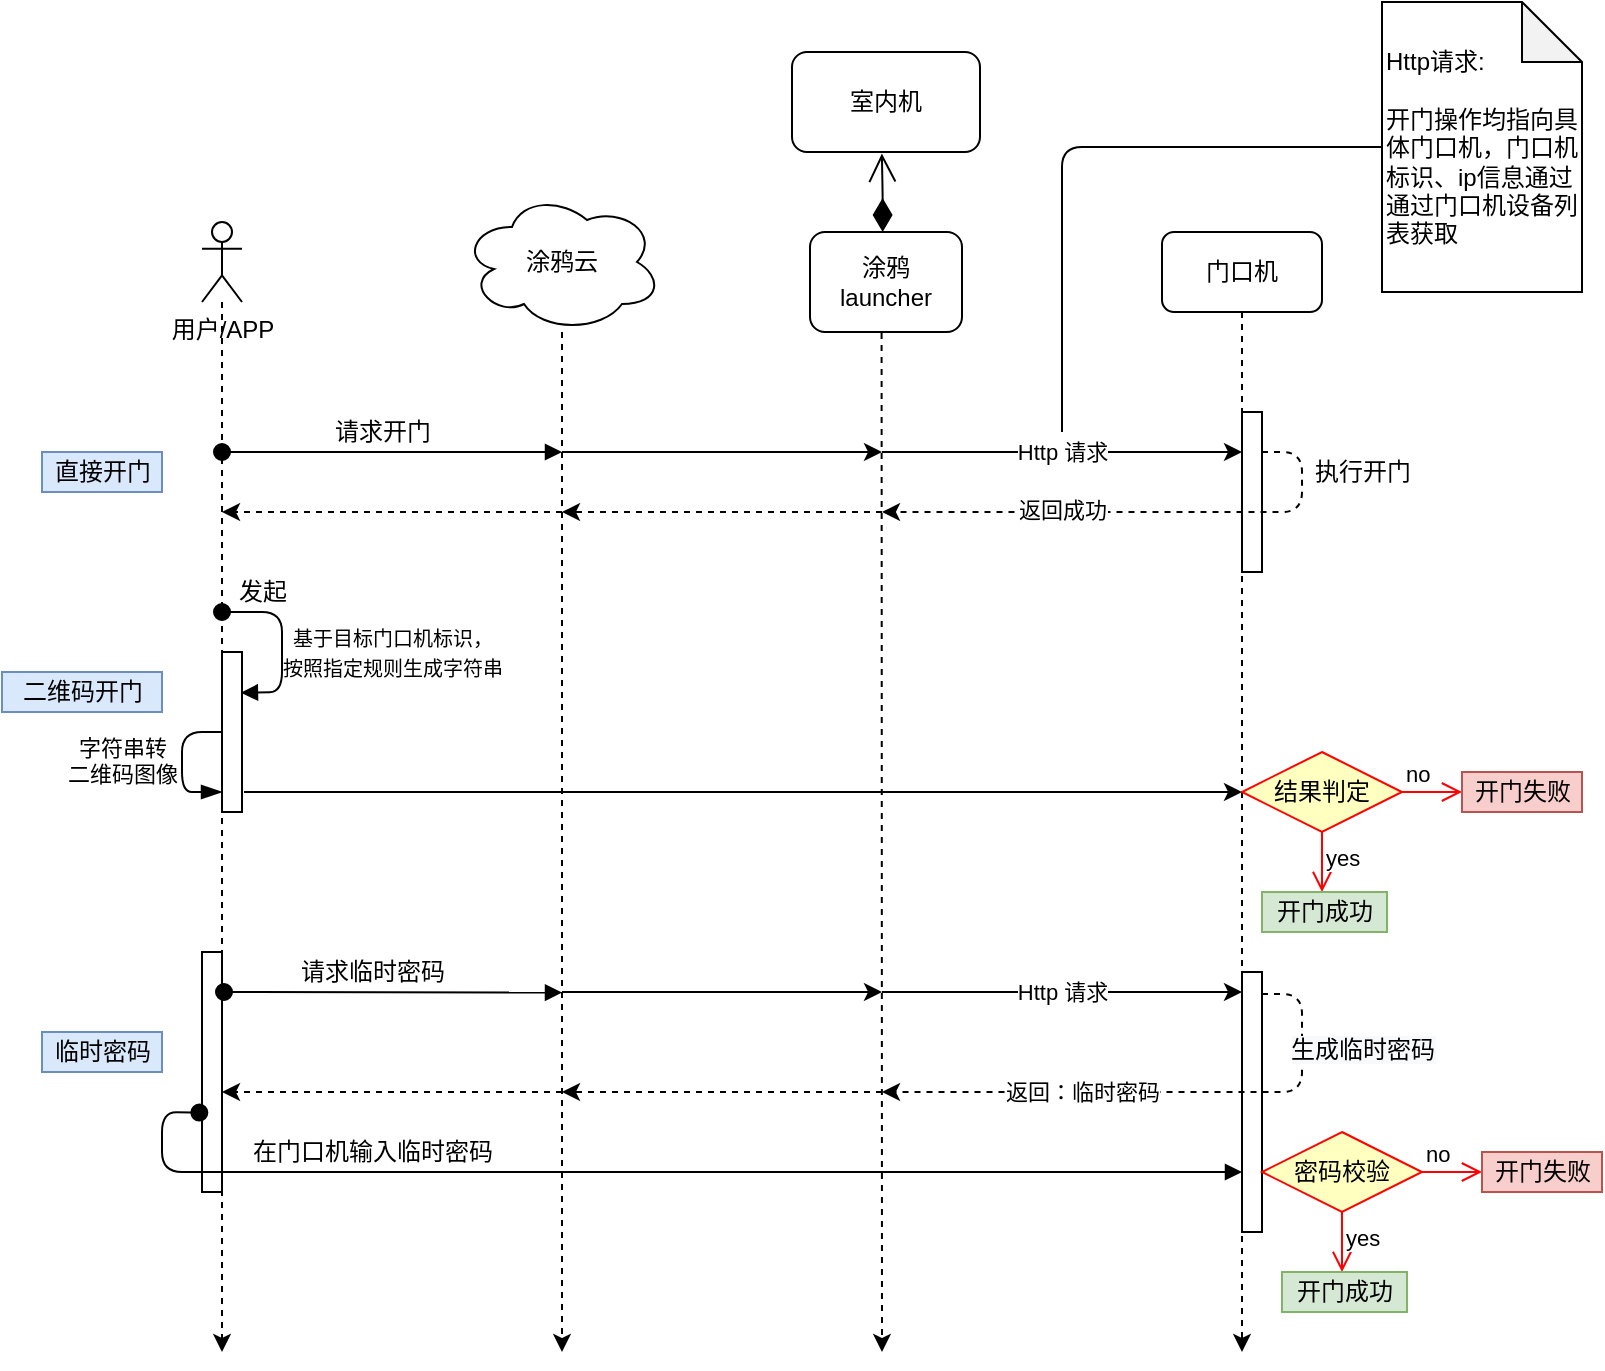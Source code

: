 <mxfile version="14.1.8" type="device"><diagram id="SrFI4qPvuHLJnYT0jLbr" name="第 1 页"><mxGraphModel dx="1086" dy="806" grid="1" gridSize="10" guides="1" tooltips="1" connect="1" arrows="1" fold="1" page="1" pageScale="1" pageWidth="827" pageHeight="1169" math="0" shadow="0"><root><mxCell id="0"/><mxCell id="1" parent="0"/><mxCell id="7b56YHwSysrBVACCYWFc-10" style="edgeStyle=orthogonalEdgeStyle;rounded=0;orthogonalLoop=1;jettySize=auto;html=1;dashed=1;" parent="1" source="7b56YHwSysrBVACCYWFc-1" edge="1"><mxGeometry relative="1" as="geometry"><mxPoint x="120" y="690" as="targetPoint"/><Array as="points"><mxPoint x="120" y="660"/></Array></mxGeometry></mxCell><mxCell id="7b56YHwSysrBVACCYWFc-1" value="用户/APP" style="shape=umlActor;verticalLabelPosition=bottom;verticalAlign=top;html=1;outlineConnect=0;" parent="1" vertex="1"><mxGeometry x="110" y="125" width="20" height="40" as="geometry"/></mxCell><mxCell id="7b56YHwSysrBVACCYWFc-2" value="室内机" style="rounded=1;whiteSpace=wrap;html=1;" parent="1" vertex="1"><mxGeometry x="405" y="40" width="94" height="50" as="geometry"/></mxCell><mxCell id="7b56YHwSysrBVACCYWFc-14" style="edgeStyle=orthogonalEdgeStyle;rounded=0;orthogonalLoop=1;jettySize=auto;html=1;dashed=1;exitX=0.5;exitY=1;exitDx=0;exitDy=0;" parent="1" source="7b56YHwSysrBVACCYWFc-3" edge="1"><mxGeometry relative="1" as="geometry"><mxPoint x="630" y="690" as="targetPoint"/><Array as="points"><mxPoint x="630" y="680"/></Array></mxGeometry></mxCell><mxCell id="7b56YHwSysrBVACCYWFc-3" value="门口机" style="rounded=1;whiteSpace=wrap;html=1;" parent="1" vertex="1"><mxGeometry x="590" y="130" width="80" height="40" as="geometry"/></mxCell><mxCell id="7b56YHwSysrBVACCYWFc-11" style="edgeStyle=orthogonalEdgeStyle;rounded=0;orthogonalLoop=1;jettySize=auto;html=1;dashed=1;" parent="1" source="7b56YHwSysrBVACCYWFc-6" edge="1"><mxGeometry relative="1" as="geometry"><mxPoint x="290" y="690" as="targetPoint"/><Array as="points"><mxPoint x="290" y="660"/></Array></mxGeometry></mxCell><mxCell id="7b56YHwSysrBVACCYWFc-6" value="涂鸦云" style="ellipse;shape=cloud;whiteSpace=wrap;html=1;" parent="1" vertex="1"><mxGeometry x="240" y="110" width="100" height="70" as="geometry"/></mxCell><mxCell id="7b56YHwSysrBVACCYWFc-12" style="edgeStyle=orthogonalEdgeStyle;rounded=0;orthogonalLoop=1;jettySize=auto;html=1;dashed=1;exitX=0.471;exitY=1.009;exitDx=0;exitDy=0;exitPerimeter=0;" parent="1" source="7b56YHwSysrBVACCYWFc-7" edge="1"><mxGeometry relative="1" as="geometry"><mxPoint x="450" y="690" as="targetPoint"/><mxPoint x="450" y="180" as="sourcePoint"/><Array as="points"><mxPoint x="450" y="190"/><mxPoint x="450" y="190"/></Array></mxGeometry></mxCell><mxCell id="7b56YHwSysrBVACCYWFc-7" value="涂鸦&lt;br&gt;launcher" style="rounded=1;whiteSpace=wrap;html=1;" parent="1" vertex="1"><mxGeometry x="414" y="130" width="76" height="50" as="geometry"/></mxCell><mxCell id="7b56YHwSysrBVACCYWFc-16" value="直接开门" style="text;html=1;align=center;verticalAlign=middle;resizable=0;points=[];autosize=1;fillColor=#dae8fc;strokeColor=#6c8ebf;" parent="1" vertex="1"><mxGeometry x="30" y="240" width="60" height="20" as="geometry"/></mxCell><mxCell id="7b56YHwSysrBVACCYWFc-17" value="" style="html=1;verticalAlign=bottom;startArrow=oval;startFill=1;endArrow=block;startSize=8;" parent="1" edge="1"><mxGeometry width="60" relative="1" as="geometry"><mxPoint x="120" y="240" as="sourcePoint"/><mxPoint x="290" y="240" as="targetPoint"/></mxGeometry></mxCell><mxCell id="7b56YHwSysrBVACCYWFc-18" value="" style="endArrow=classic;html=1;" parent="1" edge="1"><mxGeometry width="50" height="50" relative="1" as="geometry"><mxPoint x="290" y="240" as="sourcePoint"/><mxPoint x="450" y="240" as="targetPoint"/></mxGeometry></mxCell><mxCell id="7b56YHwSysrBVACCYWFc-19" value="" style="endArrow=classic;html=1;" parent="1" edge="1"><mxGeometry width="50" height="50" relative="1" as="geometry"><mxPoint x="450" y="510" as="sourcePoint"/><mxPoint x="630" y="510" as="targetPoint"/></mxGeometry></mxCell><mxCell id="7b56YHwSysrBVACCYWFc-23" value="Http 请求" style="edgeLabel;html=1;align=center;verticalAlign=middle;resizable=0;points=[];" parent="7b56YHwSysrBVACCYWFc-19" vertex="1" connectable="0"><mxGeometry x="-0.221" y="1" relative="1" as="geometry"><mxPoint x="19.71" y="1" as="offset"/></mxGeometry></mxCell><mxCell id="7b56YHwSysrBVACCYWFc-21" value="" style="html=1;points=[];perimeter=orthogonalPerimeter;" parent="1" vertex="1"><mxGeometry x="630" y="220" width="10" height="80" as="geometry"/></mxCell><mxCell id="7b56YHwSysrBVACCYWFc-24" value="" style="endArrow=classic;html=1;dashed=1;" parent="1" edge="1"><mxGeometry width="50" height="50" relative="1" as="geometry"><mxPoint x="450" y="270" as="sourcePoint"/><mxPoint x="290" y="270" as="targetPoint"/></mxGeometry></mxCell><mxCell id="7b56YHwSysrBVACCYWFc-25" value="" style="endArrow=classic;html=1;dashed=1;" parent="1" edge="1"><mxGeometry width="50" height="50" relative="1" as="geometry"><mxPoint x="290" y="270" as="sourcePoint"/><mxPoint x="120" y="270" as="targetPoint"/></mxGeometry></mxCell><mxCell id="7b56YHwSysrBVACCYWFc-27" value="请求开门" style="text;html=1;align=center;verticalAlign=middle;resizable=0;points=[];autosize=1;" parent="1" vertex="1"><mxGeometry x="170" y="220" width="60" height="20" as="geometry"/></mxCell><mxCell id="7b56YHwSysrBVACCYWFc-29" value="" style="endArrow=open;html=1;endSize=12;startArrow=diamondThin;startSize=14;startFill=1;edgeStyle=orthogonalEdgeStyle;align=left;verticalAlign=bottom;entryX=0.478;entryY=1.016;entryDx=0;entryDy=0;exitX=0.478;exitY=0;exitDx=0;exitDy=0;entryPerimeter=0;exitPerimeter=0;" parent="1" source="7b56YHwSysrBVACCYWFc-7" target="7b56YHwSysrBVACCYWFc-2" edge="1"><mxGeometry x="-1" y="-88" relative="1" as="geometry"><mxPoint x="334" y="110" as="sourcePoint"/><mxPoint x="494" y="110" as="targetPoint"/><mxPoint as="offset"/></mxGeometry></mxCell><mxCell id="7b56YHwSysrBVACCYWFc-30" value="二维码开门" style="text;html=1;align=center;verticalAlign=middle;resizable=0;points=[];autosize=1;fillColor=#dae8fc;strokeColor=#6c8ebf;" parent="1" vertex="1"><mxGeometry x="10" y="350" width="80" height="20" as="geometry"/></mxCell><mxCell id="7b56YHwSysrBVACCYWFc-31" value="" style="html=1;points=[];perimeter=orthogonalPerimeter;" parent="1" vertex="1"><mxGeometry x="120" y="340" width="10" height="80" as="geometry"/></mxCell><mxCell id="7b56YHwSysrBVACCYWFc-33" value="字符串转&lt;br&gt;二维码图像" style="html=1;verticalAlign=bottom;endArrow=blockThin;endSize=8;exitX=0;exitY=0.5;exitDx=0;exitDy=0;exitPerimeter=0;entryX=0;entryY=0.875;entryDx=0;entryDy=0;entryPerimeter=0;endFill=1;" parent="1" source="7b56YHwSysrBVACCYWFc-31" target="7b56YHwSysrBVACCYWFc-31" edge="1"><mxGeometry x="0.429" y="-30" relative="1" as="geometry"><mxPoint x="80" y="410" as="targetPoint"/><Array as="points"><mxPoint x="100" y="380"/><mxPoint x="100" y="410"/></Array><mxPoint x="-30" y="-30" as="offset"/></mxGeometry></mxCell><mxCell id="7b56YHwSysrBVACCYWFc-35" value="&lt;font style=&quot;font-size: 10px&quot;&gt;基于目标门口机标识，&lt;br&gt;按照指定规则生成字符串&lt;/font&gt;" style="text;html=1;align=center;verticalAlign=middle;resizable=0;points=[];autosize=1;" parent="1" vertex="1"><mxGeometry x="140" y="320" width="130" height="40" as="geometry"/></mxCell><mxCell id="7b56YHwSysrBVACCYWFc-42" value="" style="html=1;verticalAlign=bottom;startArrow=oval;startFill=1;endArrow=block;startSize=8;entryX=0.947;entryY=0.255;entryDx=0;entryDy=0;entryPerimeter=0;" parent="1" target="7b56YHwSysrBVACCYWFc-31" edge="1"><mxGeometry width="60" relative="1" as="geometry"><mxPoint x="120" y="320" as="sourcePoint"/><mxPoint x="150" y="360" as="targetPoint"/><Array as="points"><mxPoint x="150" y="320"/><mxPoint x="150" y="360"/></Array></mxGeometry></mxCell><mxCell id="7b56YHwSysrBVACCYWFc-43" value="发起" style="text;html=1;align=center;verticalAlign=middle;resizable=0;points=[];autosize=1;" parent="1" vertex="1"><mxGeometry x="120" y="300" width="40" height="20" as="geometry"/></mxCell><mxCell id="7b56YHwSysrBVACCYWFc-44" value="" style="endArrow=classic;html=1;entryX=0;entryY=0.5;entryDx=0;entryDy=0;" parent="1" target="7b56YHwSysrBVACCYWFc-45" edge="1"><mxGeometry width="50" height="50" relative="1" as="geometry"><mxPoint x="131" y="410" as="sourcePoint"/><mxPoint x="630" y="412" as="targetPoint"/></mxGeometry></mxCell><mxCell id="7b56YHwSysrBVACCYWFc-45" value="结果判定" style="rhombus;whiteSpace=wrap;html=1;fillColor=#ffffc0;strokeColor=#ff0000;" parent="1" vertex="1"><mxGeometry x="630" y="390" width="80" height="40" as="geometry"/></mxCell><mxCell id="7b56YHwSysrBVACCYWFc-46" value="no" style="edgeStyle=orthogonalEdgeStyle;html=1;align=left;verticalAlign=bottom;endArrow=open;endSize=8;strokeColor=#ff0000;" parent="1" source="7b56YHwSysrBVACCYWFc-45" edge="1"><mxGeometry x="-1" relative="1" as="geometry"><mxPoint x="740" y="410" as="targetPoint"/></mxGeometry></mxCell><mxCell id="7b56YHwSysrBVACCYWFc-47" value="yes" style="edgeStyle=orthogonalEdgeStyle;html=1;align=left;verticalAlign=top;endArrow=open;endSize=8;strokeColor=#ff0000;" parent="1" source="7b56YHwSysrBVACCYWFc-45" edge="1"><mxGeometry x="-1" relative="1" as="geometry"><mxPoint x="670" y="460" as="targetPoint"/></mxGeometry></mxCell><mxCell id="7b56YHwSysrBVACCYWFc-48" value="开门成功" style="html=1;fillColor=#d5e8d4;strokeColor=#82b366;" parent="1" vertex="1"><mxGeometry x="640" y="460" width="62.5" height="20" as="geometry"/></mxCell><mxCell id="7b56YHwSysrBVACCYWFc-49" value="开门失败" style="html=1;fillColor=#f8cecc;strokeColor=#b85450;" parent="1" vertex="1"><mxGeometry x="740" y="400" width="60" height="20" as="geometry"/></mxCell><mxCell id="7b56YHwSysrBVACCYWFc-50" value="临时密码" style="text;html=1;align=center;verticalAlign=middle;resizable=0;points=[];autosize=1;fillColor=#dae8fc;strokeColor=#6c8ebf;" parent="1" vertex="1"><mxGeometry x="30" y="530" width="60" height="20" as="geometry"/></mxCell><mxCell id="7b56YHwSysrBVACCYWFc-52" value="" style="endArrow=classic;html=1;" parent="1" edge="1"><mxGeometry width="50" height="50" relative="1" as="geometry"><mxPoint x="290" y="510.0" as="sourcePoint"/><mxPoint x="450" y="510.0" as="targetPoint"/></mxGeometry></mxCell><mxCell id="7b56YHwSysrBVACCYWFc-53" value="" style="endArrow=classic;html=1;" parent="1" edge="1"><mxGeometry width="50" height="50" relative="1" as="geometry"><mxPoint x="450" y="240" as="sourcePoint"/><mxPoint x="630" y="240" as="targetPoint"/></mxGeometry></mxCell><mxCell id="7b56YHwSysrBVACCYWFc-54" value="Http 请求" style="edgeLabel;html=1;align=center;verticalAlign=middle;resizable=0;points=[];" parent="7b56YHwSysrBVACCYWFc-53" vertex="1" connectable="0"><mxGeometry x="-0.221" y="1" relative="1" as="geometry"><mxPoint x="19.71" y="1" as="offset"/></mxGeometry></mxCell><mxCell id="7b56YHwSysrBVACCYWFc-55" value="" style="html=1;points=[];perimeter=orthogonalPerimeter;" parent="1" vertex="1"><mxGeometry x="630" y="500" width="10" height="130" as="geometry"/></mxCell><mxCell id="7b56YHwSysrBVACCYWFc-57" value="" style="endArrow=classic;html=1;dashed=1;" parent="1" edge="1"><mxGeometry width="50" height="50" relative="1" as="geometry"><mxPoint x="640" y="511" as="sourcePoint"/><mxPoint x="450" y="560" as="targetPoint"/><Array as="points"><mxPoint x="660" y="511"/><mxPoint x="660" y="560"/></Array></mxGeometry></mxCell><mxCell id="7b56YHwSysrBVACCYWFc-58" value="&lt;span style=&quot;font-size: 12px ; background-color: rgb(248 , 249 , 250)&quot;&gt;生成临时密码&lt;/span&gt;" style="edgeLabel;html=1;align=center;verticalAlign=middle;resizable=0;points=[];" parent="7b56YHwSysrBVACCYWFc-57" vertex="1" connectable="0"><mxGeometry x="-0.712" y="-1" relative="1" as="geometry"><mxPoint x="31" y="7.4" as="offset"/></mxGeometry></mxCell><mxCell id="7b56YHwSysrBVACCYWFc-59" value="返回：临时密码" style="edgeLabel;html=1;align=center;verticalAlign=middle;resizable=0;points=[];" parent="7b56YHwSysrBVACCYWFc-57" vertex="1" connectable="0"><mxGeometry x="0.439" relative="1" as="geometry"><mxPoint x="21.67" as="offset"/></mxGeometry></mxCell><mxCell id="7b56YHwSysrBVACCYWFc-60" value="" style="endArrow=classic;html=1;dashed=1;" parent="1" edge="1"><mxGeometry width="50" height="50" relative="1" as="geometry"><mxPoint x="450" y="560" as="sourcePoint"/><mxPoint x="290" y="560" as="targetPoint"/></mxGeometry></mxCell><mxCell id="7b56YHwSysrBVACCYWFc-61" value="" style="endArrow=classic;html=1;dashed=1;" parent="1" target="7b56YHwSysrBVACCYWFc-63" edge="1"><mxGeometry width="50" height="50" relative="1" as="geometry"><mxPoint x="290" y="560" as="sourcePoint"/><mxPoint x="190" y="560" as="targetPoint"/></mxGeometry></mxCell><mxCell id="7b56YHwSysrBVACCYWFc-62" value="请求临时密码" style="text;html=1;align=center;verticalAlign=middle;resizable=0;points=[];autosize=1;" parent="1" vertex="1"><mxGeometry x="150" y="490" width="90" height="20" as="geometry"/></mxCell><mxCell id="7b56YHwSysrBVACCYWFc-63" value="" style="html=1;points=[];perimeter=orthogonalPerimeter;gradientColor=none;" parent="1" vertex="1"><mxGeometry x="110" y="490" width="10" height="120" as="geometry"/></mxCell><mxCell id="7b56YHwSysrBVACCYWFc-51" value="" style="html=1;verticalAlign=bottom;startArrow=oval;startFill=1;endArrow=block;startSize=8;" parent="1" edge="1"><mxGeometry width="60" relative="1" as="geometry"><mxPoint x="121" y="510" as="sourcePoint"/><mxPoint x="290" y="510.29" as="targetPoint"/></mxGeometry></mxCell><mxCell id="7b56YHwSysrBVACCYWFc-20" value="" style="endArrow=classic;html=1;dashed=1;" parent="1" edge="1"><mxGeometry width="50" height="50" relative="1" as="geometry"><mxPoint x="640" y="240" as="sourcePoint"/><mxPoint x="450" y="270" as="targetPoint"/><Array as="points"><mxPoint x="660" y="240"/><mxPoint x="660" y="270"/></Array></mxGeometry></mxCell><mxCell id="7b56YHwSysrBVACCYWFc-26" value="返回成功" style="edgeLabel;html=1;align=center;verticalAlign=middle;resizable=0;points=[];" parent="7b56YHwSysrBVACCYWFc-20" vertex="1" connectable="0"><mxGeometry x="0.411" y="-1" relative="1" as="geometry"><mxPoint x="13.45" as="offset"/></mxGeometry></mxCell><mxCell id="7b56YHwSysrBVACCYWFc-67" value="" style="html=1;verticalAlign=bottom;startArrow=oval;startFill=1;endArrow=block;startSize=8;exitX=-0.133;exitY=0.669;exitDx=0;exitDy=0;exitPerimeter=0;" parent="1" source="7b56YHwSysrBVACCYWFc-63" edge="1"><mxGeometry width="60" relative="1" as="geometry"><mxPoint x="100" y="560" as="sourcePoint"/><mxPoint x="630" y="600" as="targetPoint"/><Array as="points"><mxPoint x="90" y="570"/><mxPoint x="90" y="600"/></Array></mxGeometry></mxCell><mxCell id="7b56YHwSysrBVACCYWFc-68" value="在门口机输入临时密码" style="text;html=1;align=center;verticalAlign=middle;resizable=0;points=[];autosize=1;" parent="1" vertex="1"><mxGeometry x="125" y="580" width="140" height="20" as="geometry"/></mxCell><mxCell id="7b56YHwSysrBVACCYWFc-69" value="密码校验" style="rhombus;whiteSpace=wrap;html=1;fillColor=#ffffc0;strokeColor=#ff0000;" parent="1" vertex="1"><mxGeometry x="640" y="580" width="80" height="40" as="geometry"/></mxCell><mxCell id="7b56YHwSysrBVACCYWFc-70" value="no" style="edgeStyle=orthogonalEdgeStyle;html=1;align=left;verticalAlign=bottom;endArrow=open;endSize=8;strokeColor=#ff0000;" parent="1" source="7b56YHwSysrBVACCYWFc-69" edge="1"><mxGeometry x="-1" relative="1" as="geometry"><mxPoint x="750" y="600" as="targetPoint"/></mxGeometry></mxCell><mxCell id="7b56YHwSysrBVACCYWFc-71" value="yes" style="edgeStyle=orthogonalEdgeStyle;html=1;align=left;verticalAlign=top;endArrow=open;endSize=8;strokeColor=#ff0000;" parent="1" source="7b56YHwSysrBVACCYWFc-69" edge="1"><mxGeometry x="-1" relative="1" as="geometry"><mxPoint x="680" y="650" as="targetPoint"/></mxGeometry></mxCell><mxCell id="7b56YHwSysrBVACCYWFc-72" value="开门成功" style="html=1;fillColor=#d5e8d4;strokeColor=#82b366;" parent="1" vertex="1"><mxGeometry x="650" y="650" width="62.5" height="20" as="geometry"/></mxCell><mxCell id="7b56YHwSysrBVACCYWFc-73" value="开门失败" style="html=1;fillColor=#f8cecc;strokeColor=#b85450;" parent="1" vertex="1"><mxGeometry x="750" y="590" width="60" height="20" as="geometry"/></mxCell><mxCell id="7b56YHwSysrBVACCYWFc-74" value="执行开门" style="text;html=1;align=center;verticalAlign=middle;resizable=0;points=[];autosize=1;" parent="1" vertex="1"><mxGeometry x="660" y="240" width="60" height="20" as="geometry"/></mxCell><mxCell id="7b56YHwSysrBVACCYWFc-76" style="edgeStyle=orthogonalEdgeStyle;rounded=1;orthogonalLoop=1;jettySize=auto;html=1;endArrow=none;endFill=0;" parent="1" source="7b56YHwSysrBVACCYWFc-75" edge="1"><mxGeometry relative="1" as="geometry"><mxPoint x="540" y="230" as="targetPoint"/><Array as="points"><mxPoint x="540" y="87"/></Array></mxGeometry></mxCell><mxCell id="7b56YHwSysrBVACCYWFc-75" value="Http请求:&lt;br&gt;&lt;br&gt;开门操作均指向具体门口机，门口机标识、ip信息通过通过门口机设备列表获取" style="shape=note;whiteSpace=wrap;html=1;backgroundOutline=1;darkOpacity=0.05;gradientColor=none;align=left;" parent="1" vertex="1"><mxGeometry x="700" y="15" width="100" height="145" as="geometry"/></mxCell></root></mxGraphModel></diagram></mxfile>